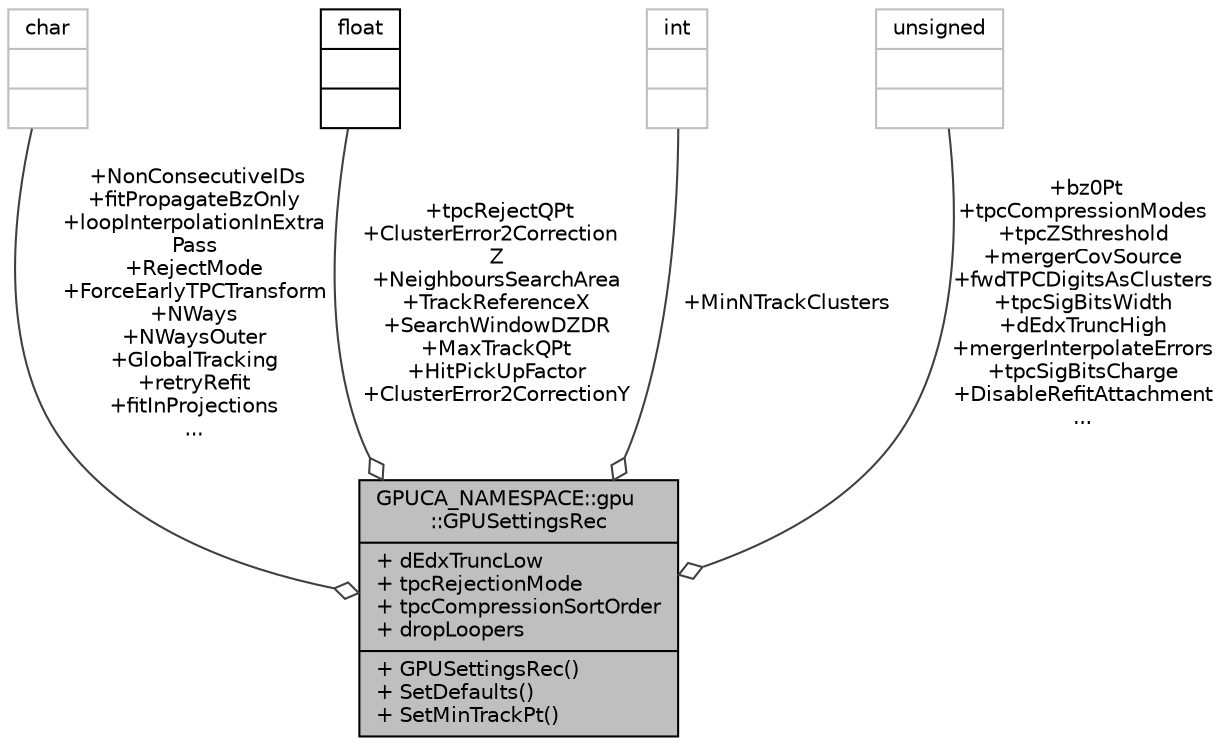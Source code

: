 digraph "GPUCA_NAMESPACE::gpu::GPUSettingsRec"
{
 // INTERACTIVE_SVG=YES
  bgcolor="transparent";
  edge [fontname="Helvetica",fontsize="10",labelfontname="Helvetica",labelfontsize="10"];
  node [fontname="Helvetica",fontsize="10",shape=record];
  Node1 [label="{GPUCA_NAMESPACE::gpu\l::GPUSettingsRec\n|+ dEdxTruncLow\l+ tpcRejectionMode\l+ tpcCompressionSortOrder\l+ dropLoopers\l|+ GPUSettingsRec()\l+ SetDefaults()\l+ SetMinTrackPt()\l}",height=0.2,width=0.4,color="black", fillcolor="grey75", style="filled", fontcolor="black"];
  Node2 -> Node1 [color="grey25",fontsize="10",style="solid",label=" +NonConsecutiveIDs\n+fitPropagateBzOnly\n+loopInterpolationInExtra\lPass\n+RejectMode\n+ForceEarlyTPCTransform\n+NWays\n+NWaysOuter\n+GlobalTracking\n+retryRefit\n+fitInProjections\n..." ,arrowhead="odiamond",fontname="Helvetica"];
  Node2 [label="{char\n||}",height=0.2,width=0.4,color="grey75"];
  Node3 -> Node1 [color="grey25",fontsize="10",style="solid",label=" +tpcRejectQPt\n+ClusterError2Correction\lZ\n+NeighboursSearchArea\n+TrackReferenceX\n+SearchWindowDZDR\n+MaxTrackQPt\n+HitPickUpFactor\n+ClusterError2CorrectionY" ,arrowhead="odiamond",fontname="Helvetica"];
  Node3 [label="{float\n||}",height=0.2,width=0.4,color="black",URL="$d4/dc3/classfloat.html"];
  Node4 -> Node1 [color="grey25",fontsize="10",style="solid",label=" +MinNTrackClusters" ,arrowhead="odiamond",fontname="Helvetica"];
  Node4 [label="{int\n||}",height=0.2,width=0.4,color="grey75"];
  Node5 -> Node1 [color="grey25",fontsize="10",style="solid",label=" +bz0Pt\n+tpcCompressionModes\n+tpcZSthreshold\n+mergerCovSource\n+fwdTPCDigitsAsClusters\n+tpcSigBitsWidth\n+dEdxTruncHigh\n+mergerInterpolateErrors\n+tpcSigBitsCharge\n+DisableRefitAttachment\n..." ,arrowhead="odiamond",fontname="Helvetica"];
  Node5 [label="{unsigned\n||}",height=0.2,width=0.4,color="grey75"];
}
